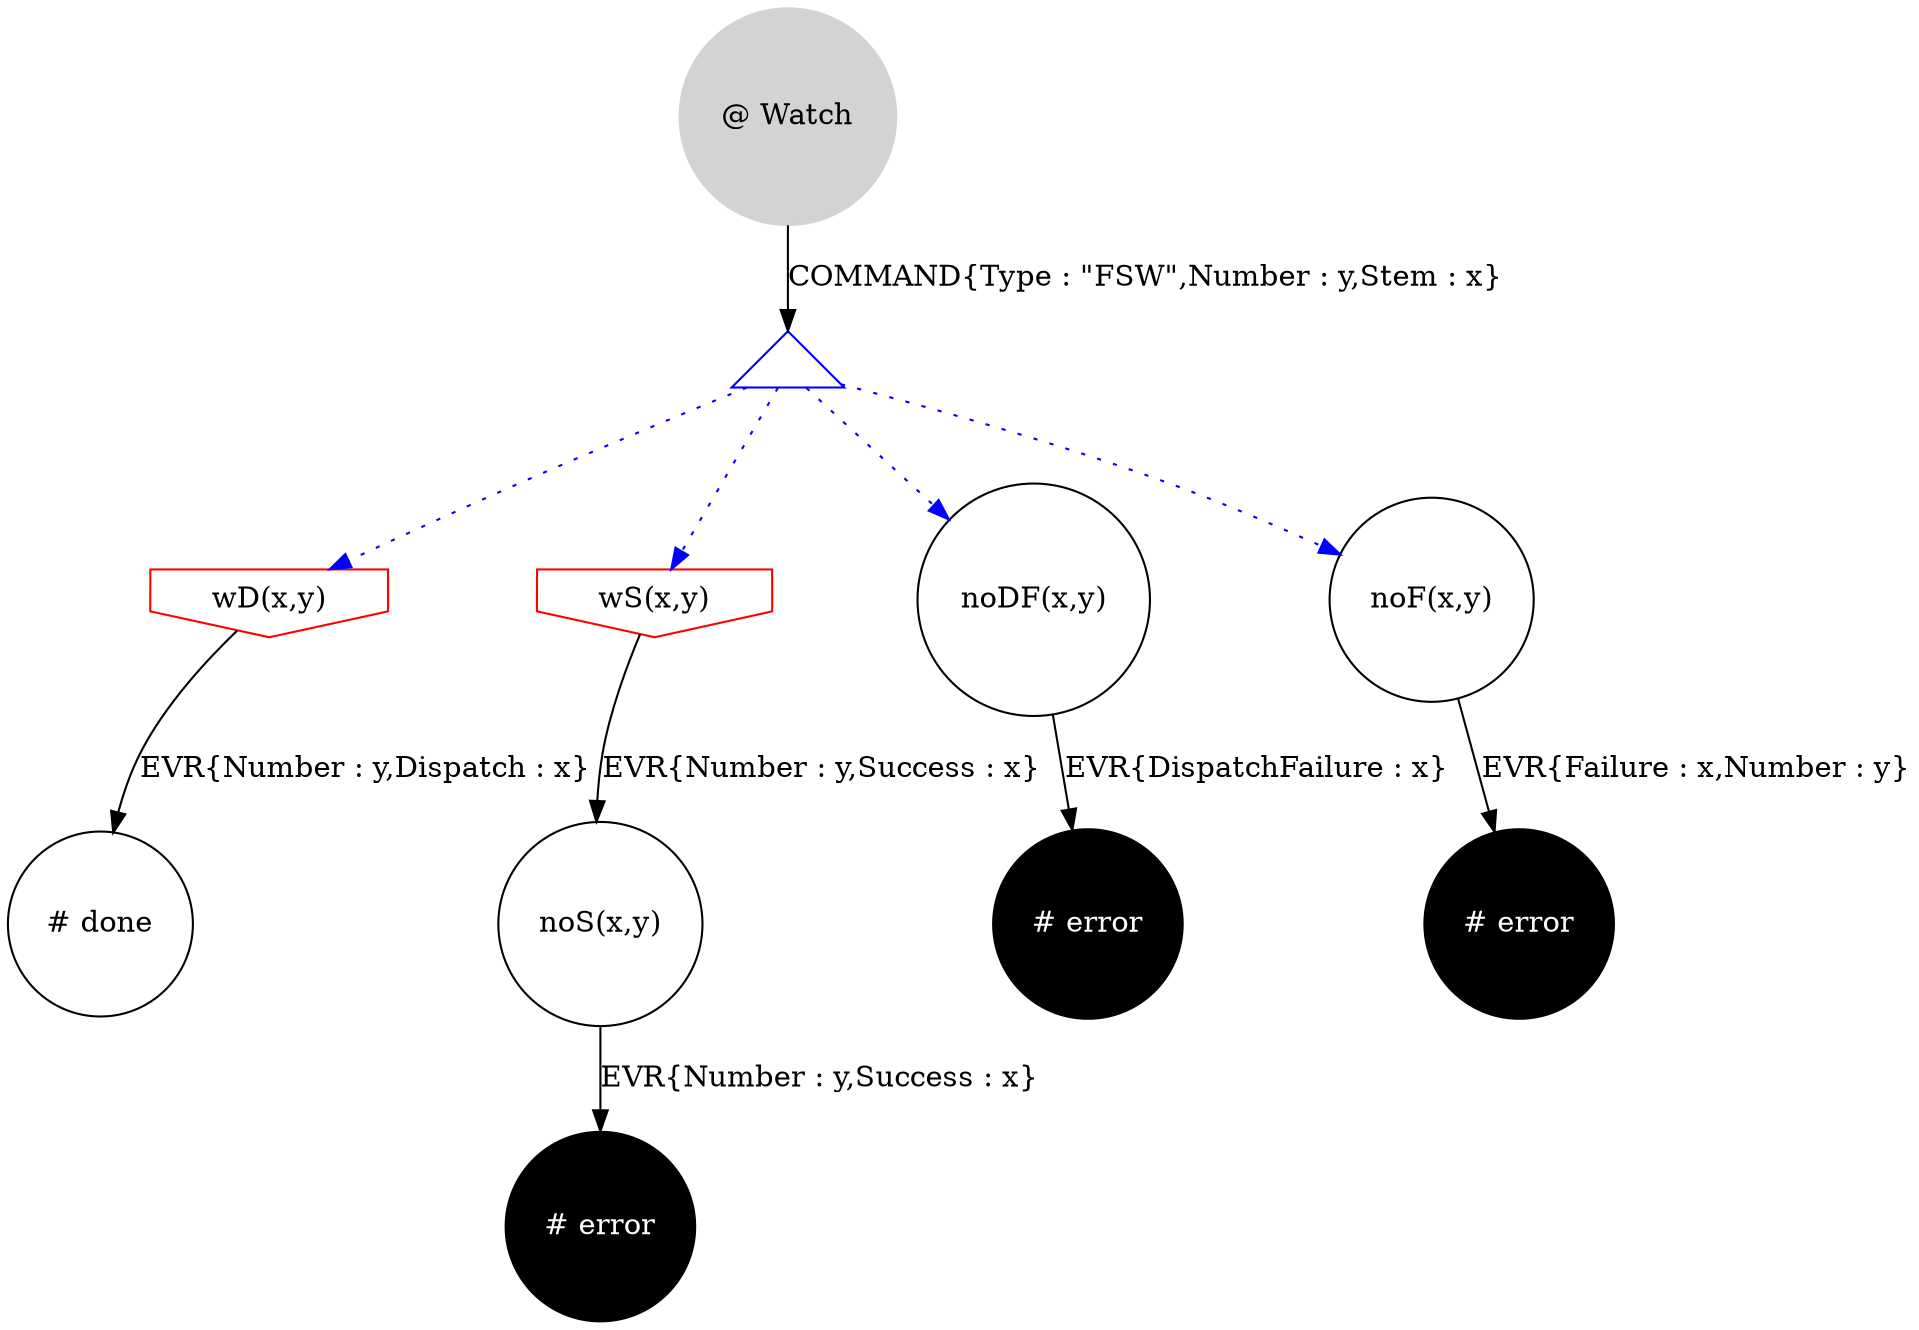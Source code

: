 digraph states {
node [shape = circle];
    node_Watch[label="@ Watch",style=filled,color=lightgrey];
    node_wD[label="wD(x,y)",shape=invhouse,color=red];
    node_wS[label="wS(x,y)",shape=invhouse,color=red];
    node_noS[label="noS(x,y)"];
    node_noDF[label="noDF(x,y)"];
    node_noF[label="noF(x,y)"];
    node_done_1[label="# done"];
    node_error_1[label="# error",style=filled,color=black,fontcolor=white];
    node_error_2[label="# error",style=filled,color=black,fontcolor=white];
    node_error_3[label="# error",style=filled,color=black,fontcolor=white];
    node_P1[label="",shape=triangle,color=blue]
    node_Watch -> node_P1[label="COMMAND{Type : \"FSW\",Number : y,Stem : x}"];
    node_P1 -> node_wD[color=blue,style=dotted];
    node_P1 -> node_wS[color=blue,style=dotted];
    node_P1 -> node_noDF[color=blue,style=dotted];
    node_P1 -> node_noF[color=blue,style=dotted];
    node_wD -> node_done_1[label="EVR{Number : y,Dispatch : x}"];
    node_wS -> node_noS[label="EVR{Number : y,Success : x}"];
    node_noS -> node_error_1[label="EVR{Number : y,Success : x}"];
    node_noDF -> node_error_2[label="EVR{DispatchFailure : x}"];
    node_noF -> node_error_3[label="EVR{Failure : x,Number : y}"];
}

